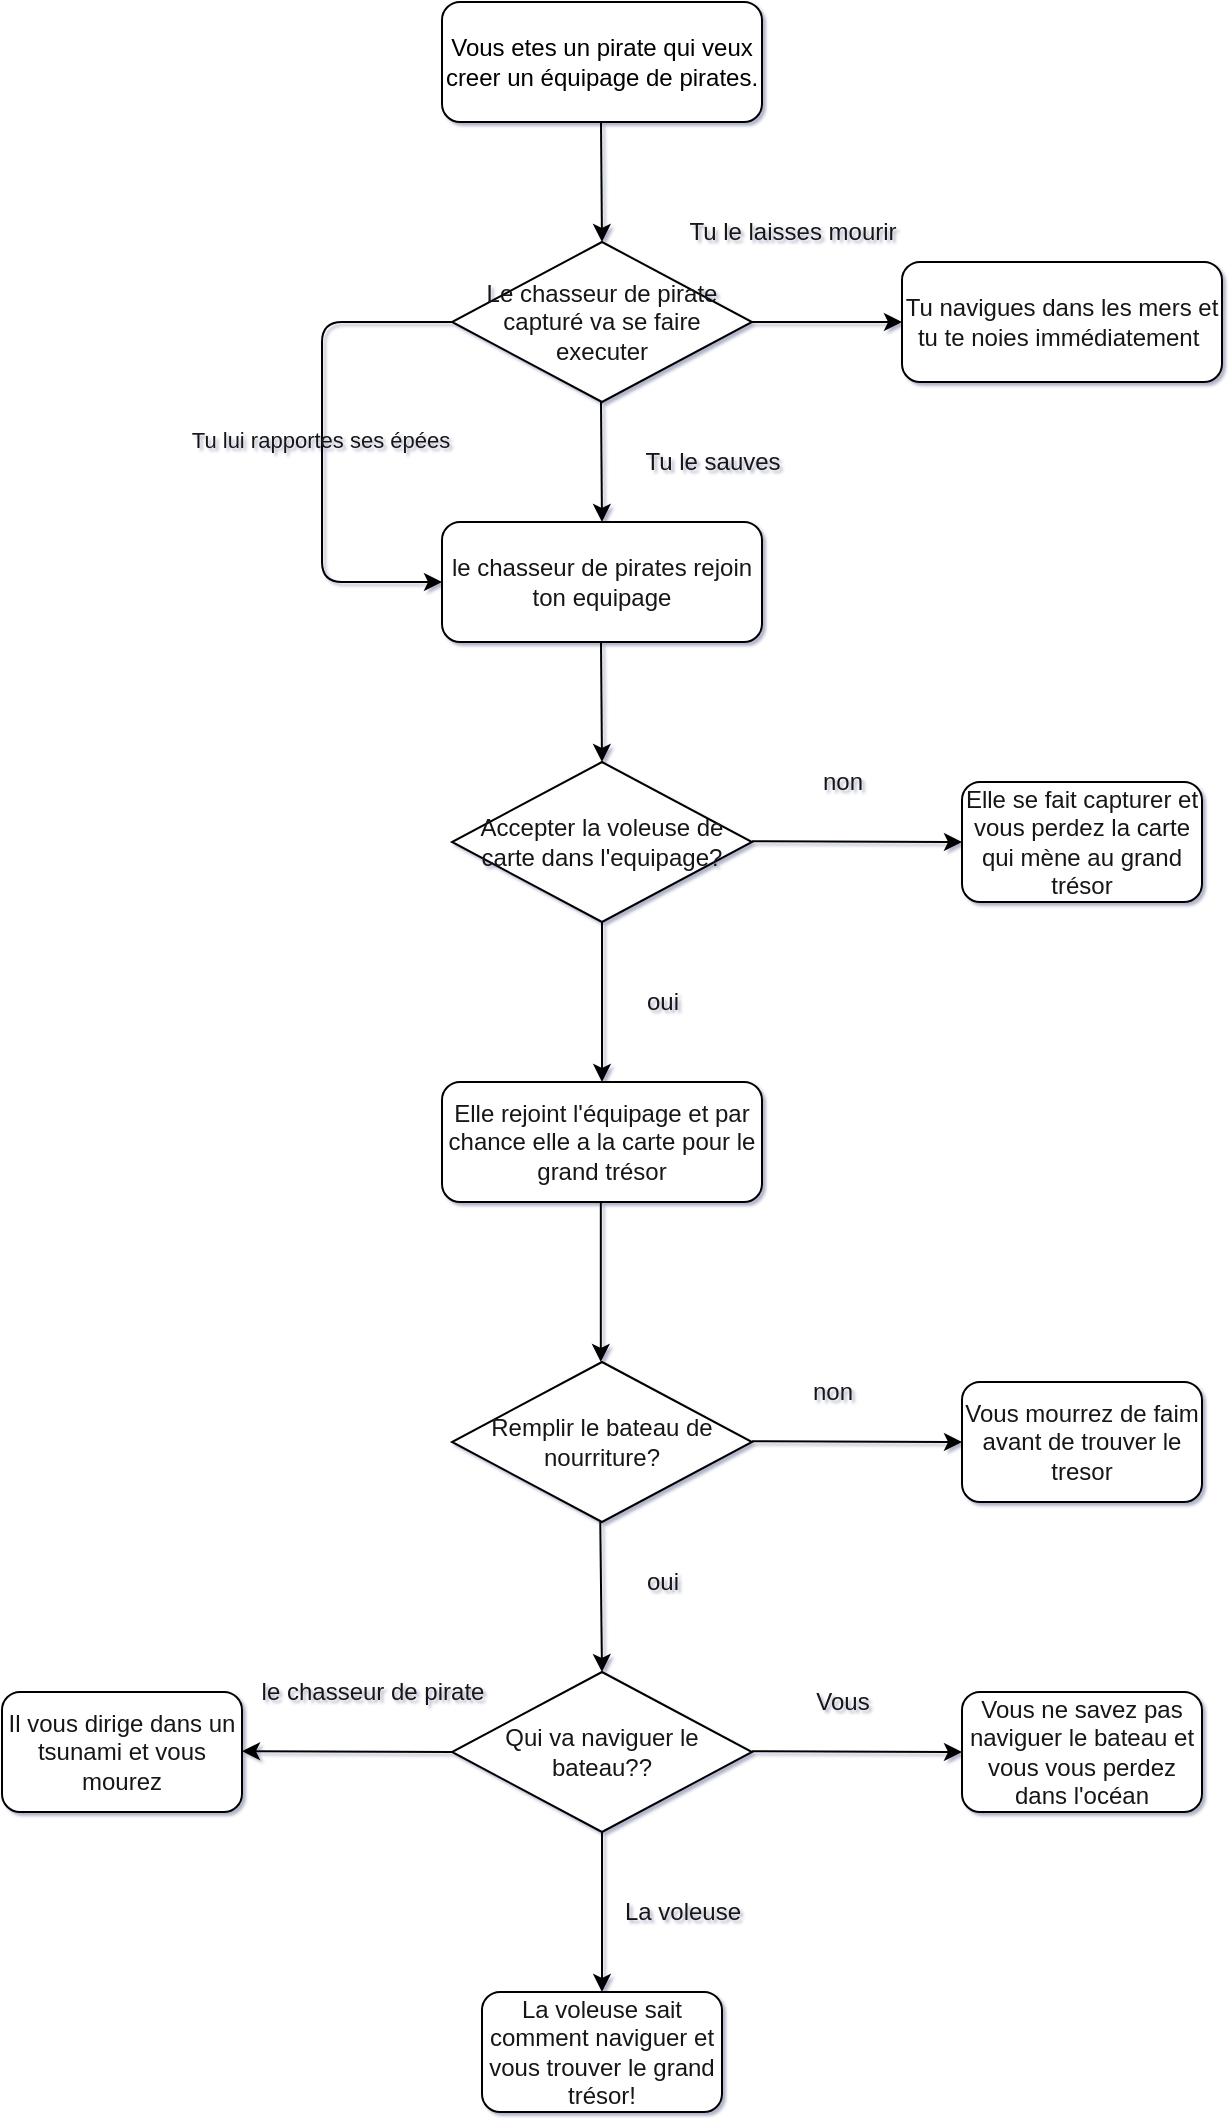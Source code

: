 <mxfile>
    <diagram id="f9BtxXzuM7m4vzUzmkiV" name="Page-1">
        <mxGraphModel dx="1130" dy="787" grid="1" gridSize="10" guides="1" tooltips="1" connect="1" arrows="1" fold="1" page="1" pageScale="1" pageWidth="850" pageHeight="1100" background="#FFFFFF" math="0" shadow="1">
            <root>
                <mxCell id="0"/>
                <mxCell id="1" parent="0"/>
                <mxCell id="3" value="&lt;font style=&quot;background-color: rgb(255, 255, 255);&quot; color=&quot;#000000&quot;&gt;Vous etes un pirate qui veux creer un équipage de pirates.&lt;/font&gt;" style="rounded=1;whiteSpace=wrap;html=1;labelBackgroundColor=default;fillColor=#FFFFFF;strokeColor=#000000;" parent="1" vertex="1">
                    <mxGeometry x="360" y="10" width="160" height="60" as="geometry"/>
                </mxCell>
                <mxCell id="15" style="edgeStyle=none;html=1;exitX=0;exitY=0.5;exitDx=0;exitDy=0;entryX=0;entryY=0.5;entryDx=0;entryDy=0;fontColor=#171717;strokeColor=#000000;" parent="1" source="4" target="6" edge="1">
                    <mxGeometry relative="1" as="geometry">
                        <mxPoint x="330" y="310" as="targetPoint"/>
                        <Array as="points">
                            <mxPoint x="300" y="170"/>
                            <mxPoint x="300" y="300"/>
                        </Array>
                    </mxGeometry>
                </mxCell>
                <mxCell id="17" value="Tu lui rapportes ses épées" style="edgeLabel;html=1;align=center;verticalAlign=middle;resizable=0;points=[];fontColor=#171717;labelBackgroundColor=none;" parent="15" vertex="1" connectable="0">
                    <mxGeometry x="-0.028" y="-1" relative="1" as="geometry">
                        <mxPoint as="offset"/>
                    </mxGeometry>
                </mxCell>
                <mxCell id="4" value="Le chasseur de pirate capturé va se faire executer" style="rhombus;whiteSpace=wrap;html=1;fillColor=#FFFFFF;spacing=2;fontSize=12;fontColor=#171717;strokeColor=#000000;" parent="1" vertex="1">
                    <mxGeometry x="365" y="130" width="150" height="80" as="geometry"/>
                </mxCell>
                <mxCell id="5" value="" style="edgeStyle=none;orthogonalLoop=1;jettySize=auto;html=1;fontColor=#171717;strokeColor=#000000;" parent="1" edge="1">
                    <mxGeometry width="100" relative="1" as="geometry">
                        <mxPoint x="439.5" y="70" as="sourcePoint"/>
                        <mxPoint x="440" y="130" as="targetPoint"/>
                        <Array as="points"/>
                    </mxGeometry>
                </mxCell>
                <mxCell id="6" value="&lt;font style=&quot;font-size: 12px;&quot;&gt;&lt;span style=&quot;font-family: arial, sans-serif; text-align: left;&quot;&gt;le chasseur de pirates rejoin ton equipage&lt;/span&gt;&lt;/font&gt;" style="rounded=1;whiteSpace=wrap;html=1;fontColor=#171717;strokeColor=#000000;fillColor=#FFFFFF;" parent="1" vertex="1">
                    <mxGeometry x="360" y="270" width="160" height="60" as="geometry"/>
                </mxCell>
                <mxCell id="7" value="" style="edgeStyle=none;orthogonalLoop=1;jettySize=auto;html=1;fontColor=#171717;strokeColor=#000000;" parent="1" edge="1">
                    <mxGeometry width="100" relative="1" as="geometry">
                        <mxPoint x="439.5" y="210" as="sourcePoint"/>
                        <mxPoint x="440" y="270" as="targetPoint"/>
                        <Array as="points"/>
                    </mxGeometry>
                </mxCell>
                <mxCell id="8" value="Tu le sauves" style="text;html=1;align=center;verticalAlign=middle;resizable=0;points=[];autosize=1;strokeColor=none;fillColor=none;fontColor=#171717;" parent="1" vertex="1">
                    <mxGeometry x="450" y="225" width="90" height="30" as="geometry"/>
                </mxCell>
                <mxCell id="9" value="&lt;font style=&quot;font-size: 12px;&quot;&gt;Tu&lt;span style=&quot;font-family: inherit; text-align: left;&quot;&gt;&amp;nbsp;&lt;/span&gt;&lt;span style=&quot;font-family: inherit; text-align: left;&quot;&gt;navigues dans les mers et tu te noies immédiatement&lt;/span&gt;&amp;nbsp;&lt;/font&gt;" style="rounded=1;whiteSpace=wrap;html=1;fontColor=#171717;strokeColor=#000000;fillColor=#FFFFFF;" parent="1" vertex="1">
                    <mxGeometry x="590" y="140" width="160" height="60" as="geometry"/>
                </mxCell>
                <mxCell id="10" value="" style="edgeStyle=none;orthogonalLoop=1;jettySize=auto;html=1;fontColor=#171717;strokeColor=#000000;" parent="1" edge="1">
                    <mxGeometry width="100" relative="1" as="geometry">
                        <mxPoint x="515" y="170" as="sourcePoint"/>
                        <mxPoint x="590" y="170" as="targetPoint"/>
                        <Array as="points"/>
                    </mxGeometry>
                </mxCell>
                <mxCell id="11" value="Tu le laisses mourir" style="text;html=1;align=center;verticalAlign=middle;resizable=0;points=[];autosize=1;strokeColor=none;fillColor=none;fontColor=#171717;" parent="1" vertex="1">
                    <mxGeometry x="470" y="110" width="130" height="30" as="geometry"/>
                </mxCell>
                <mxCell id="12" value="Accepter la voleuse de carte dans l'equipage?" style="rhombus;whiteSpace=wrap;html=1;fontColor=#171717;strokeColor=#000000;fillColor=#FFFFFF;" parent="1" vertex="1">
                    <mxGeometry x="365" y="390" width="150" height="80" as="geometry"/>
                </mxCell>
                <mxCell id="13" value="" style="edgeStyle=none;orthogonalLoop=1;jettySize=auto;html=1;fontColor=#171717;strokeColor=#000000;" parent="1" edge="1">
                    <mxGeometry width="100" relative="1" as="geometry">
                        <mxPoint x="439.5" y="330" as="sourcePoint"/>
                        <mxPoint x="440" y="390" as="targetPoint"/>
                        <Array as="points"/>
                    </mxGeometry>
                </mxCell>
                <mxCell id="18" value="" style="edgeStyle=none;orthogonalLoop=1;jettySize=auto;html=1;exitX=0.5;exitY=1;exitDx=0;exitDy=0;fontColor=#171717;strokeColor=#000000;" parent="1" source="12" edge="1">
                    <mxGeometry width="100" relative="1" as="geometry">
                        <mxPoint x="390" y="530" as="sourcePoint"/>
                        <mxPoint x="440" y="550" as="targetPoint"/>
                        <Array as="points"/>
                    </mxGeometry>
                </mxCell>
                <mxCell id="19" value="" style="edgeStyle=none;orthogonalLoop=1;jettySize=auto;html=1;entryX=0;entryY=0.5;entryDx=0;entryDy=0;fontColor=#171717;strokeColor=#000000;" parent="1" target="21" edge="1">
                    <mxGeometry width="100" relative="1" as="geometry">
                        <mxPoint x="515" y="429.58" as="sourcePoint"/>
                        <mxPoint x="615" y="429.58" as="targetPoint"/>
                        <Array as="points"/>
                    </mxGeometry>
                </mxCell>
                <mxCell id="20" value="non" style="text;html=1;align=center;verticalAlign=middle;resizable=0;points=[];autosize=1;strokeColor=none;fillColor=none;fontColor=#171717;" parent="1" vertex="1">
                    <mxGeometry x="540" y="385" width="40" height="30" as="geometry"/>
                </mxCell>
                <mxCell id="21" value="Elle se fait capturer et vous perdez la carte qui mène au grand trésor" style="rounded=1;whiteSpace=wrap;html=1;fontColor=#171717;strokeColor=#000000;fillColor=#FFFFFF;" parent="1" vertex="1">
                    <mxGeometry x="620" y="400" width="120" height="60" as="geometry"/>
                </mxCell>
                <mxCell id="22" value="oui" style="text;html=1;align=center;verticalAlign=middle;resizable=0;points=[];autosize=1;strokeColor=none;fillColor=none;fontColor=#171717;" parent="1" vertex="1">
                    <mxGeometry x="450" y="495" width="40" height="30" as="geometry"/>
                </mxCell>
                <mxCell id="24" value="Qui va naviguer le bateau??" style="rhombus;whiteSpace=wrap;html=1;fontColor=#171717;strokeColor=#000000;fillColor=#FFFFFF;" parent="1" vertex="1">
                    <mxGeometry x="365" y="845" width="150" height="80" as="geometry"/>
                </mxCell>
                <mxCell id="25" value="" style="edgeStyle=none;orthogonalLoop=1;jettySize=auto;html=1;entryX=0;entryY=0.5;entryDx=0;entryDy=0;fontColor=#171717;strokeColor=#000000;" parent="1" target="27" edge="1">
                    <mxGeometry width="100" relative="1" as="geometry">
                        <mxPoint x="515" y="884.58" as="sourcePoint"/>
                        <mxPoint x="615" y="884.58" as="targetPoint"/>
                        <Array as="points"/>
                    </mxGeometry>
                </mxCell>
                <mxCell id="26" value="Vous" style="text;html=1;align=center;verticalAlign=middle;resizable=0;points=[];autosize=1;strokeColor=none;fillColor=none;fontColor=#171717;" parent="1" vertex="1">
                    <mxGeometry x="535" y="845" width="50" height="30" as="geometry"/>
                </mxCell>
                <mxCell id="27" value="Vous ne savez pas naviguer le bateau et vous vous perdez dans l'océan" style="rounded=1;whiteSpace=wrap;html=1;fontColor=#171717;strokeColor=#000000;fillColor=#FFFFFF;" parent="1" vertex="1">
                    <mxGeometry x="620" y="855" width="120" height="60" as="geometry"/>
                </mxCell>
                <mxCell id="29" value="" style="edgeStyle=none;orthogonalLoop=1;jettySize=auto;html=1;exitX=0.5;exitY=1;exitDx=0;exitDy=0;entryX=0.5;entryY=0;entryDx=0;entryDy=0;fontColor=#171717;strokeColor=#000000;" parent="1" source="24" target="30" edge="1">
                    <mxGeometry width="100" relative="1" as="geometry">
                        <mxPoint x="439.58" y="945" as="sourcePoint"/>
                        <mxPoint x="440" y="1005" as="targetPoint"/>
                        <Array as="points"/>
                    </mxGeometry>
                </mxCell>
                <mxCell id="30" value="La voleuse sait comment naviguer et vous trouver le grand trésor!" style="rounded=1;whiteSpace=wrap;html=1;fontColor=#171717;strokeColor=#000000;fillColor=#FFFFFF;" parent="1" vertex="1">
                    <mxGeometry x="380" y="1005" width="120" height="60" as="geometry"/>
                </mxCell>
                <mxCell id="32" value="Elle rejoint l'équipage et par chance elle a la carte pour le grand trésor" style="rounded=1;whiteSpace=wrap;html=1;fontColor=#171717;strokeColor=#000000;fillColor=#FFFFFF;" parent="1" vertex="1">
                    <mxGeometry x="360" y="550" width="160" height="60" as="geometry"/>
                </mxCell>
                <mxCell id="33" value="" style="edgeStyle=none;orthogonalLoop=1;jettySize=auto;html=1;exitX=0.5;exitY=1;exitDx=0;exitDy=0;fontColor=#171717;strokeColor=#000000;" parent="1" edge="1">
                    <mxGeometry width="100" relative="1" as="geometry">
                        <mxPoint x="439.41" y="610" as="sourcePoint"/>
                        <mxPoint x="439.41" y="690" as="targetPoint"/>
                        <Array as="points"/>
                    </mxGeometry>
                </mxCell>
                <mxCell id="34" value="Remplir le bateau de nourriture?" style="rhombus;whiteSpace=wrap;html=1;fontColor=#171717;strokeColor=#000000;fillColor=#FFFFFF;" parent="1" vertex="1">
                    <mxGeometry x="365" y="690" width="150" height="80" as="geometry"/>
                </mxCell>
                <mxCell id="35" value="" style="edgeStyle=none;orthogonalLoop=1;jettySize=auto;html=1;entryX=0;entryY=0.5;entryDx=0;entryDy=0;fontColor=#171717;strokeColor=#000000;" parent="1" edge="1">
                    <mxGeometry width="100" relative="1" as="geometry">
                        <mxPoint x="515" y="729.58" as="sourcePoint"/>
                        <mxPoint x="620" y="730" as="targetPoint"/>
                        <Array as="points"/>
                    </mxGeometry>
                </mxCell>
                <mxCell id="37" value="non" style="text;html=1;align=center;verticalAlign=middle;resizable=0;points=[];autosize=1;strokeColor=none;fillColor=none;fontColor=#171717;" parent="1" vertex="1">
                    <mxGeometry x="535" y="690" width="40" height="30" as="geometry"/>
                </mxCell>
                <mxCell id="38" value="Vous mourrez de faim avant de trouver le tresor" style="rounded=1;whiteSpace=wrap;html=1;fontColor=#171717;strokeColor=#000000;fillColor=#FFFFFF;" parent="1" vertex="1">
                    <mxGeometry x="620" y="700" width="120" height="60" as="geometry"/>
                </mxCell>
                <mxCell id="39" value="La voleuse" style="text;html=1;align=center;verticalAlign=middle;resizable=0;points=[];autosize=1;strokeColor=none;fillColor=none;fontColor=#171717;" parent="1" vertex="1">
                    <mxGeometry x="440" y="950" width="80" height="30" as="geometry"/>
                </mxCell>
                <mxCell id="40" value="" style="edgeStyle=none;orthogonalLoop=1;jettySize=auto;html=1;entryX=0;entryY=0.5;entryDx=0;entryDy=0;fontColor=#171717;strokeColor=#000000;" parent="1" edge="1">
                    <mxGeometry width="100" relative="1" as="geometry">
                        <mxPoint x="365" y="884.99" as="sourcePoint"/>
                        <mxPoint x="260" y="884.57" as="targetPoint"/>
                        <Array as="points"/>
                    </mxGeometry>
                </mxCell>
                <mxCell id="41" value="Il vous dirige dans un tsunami et vous mourez" style="rounded=1;whiteSpace=wrap;html=1;fontColor=#171717;strokeColor=#000000;fillColor=#FFFFFF;" parent="1" vertex="1">
                    <mxGeometry x="140" y="855" width="120" height="60" as="geometry"/>
                </mxCell>
                <mxCell id="42" value="le chasseur de pirate" style="text;html=1;align=center;verticalAlign=middle;resizable=0;points=[];autosize=1;strokeColor=none;fillColor=none;fontColor=#171717;" parent="1" vertex="1">
                    <mxGeometry x="260" y="840" width="130" height="30" as="geometry"/>
                </mxCell>
                <mxCell id="43" value="" style="edgeStyle=none;orthogonalLoop=1;jettySize=auto;html=1;exitX=0.5;exitY=1;exitDx=0;exitDy=0;entryX=0.5;entryY=0;entryDx=0;entryDy=0;fontColor=#171717;strokeColor=#000000;" parent="1" target="24" edge="1">
                    <mxGeometry width="100" relative="1" as="geometry">
                        <mxPoint x="439.13" y="770" as="sourcePoint"/>
                        <mxPoint x="440" y="830" as="targetPoint"/>
                        <Array as="points"/>
                    </mxGeometry>
                </mxCell>
                <mxCell id="44" value="oui" style="text;html=1;align=center;verticalAlign=middle;resizable=0;points=[];autosize=1;strokeColor=none;fillColor=none;fontColor=#171717;" parent="1" vertex="1">
                    <mxGeometry x="450" y="785" width="40" height="30" as="geometry"/>
                </mxCell>
            </root>
        </mxGraphModel>
    </diagram>
</mxfile>